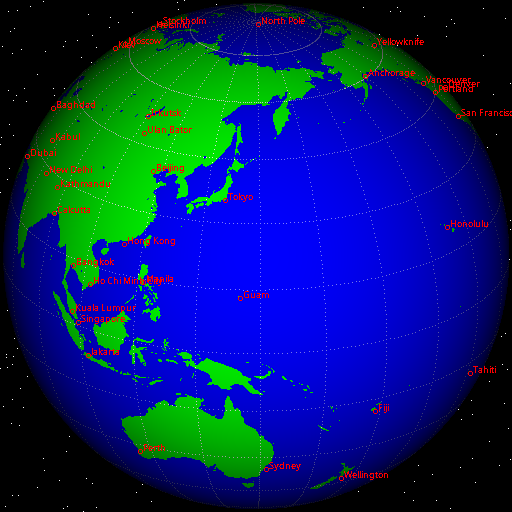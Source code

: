 @startuml Samples
xearth
 61.17  -150.00  "Anchorage"         # Alaska, USA
 38.00    23.73  "Athens"            # Greece
  33.4     44.4  "Baghdad"           # Iraq
 13.73   100.50  "Bangkok"           # Thailand
 39.92   116.43  "Beijing"           # China
 52.53    13.42  "Berlin"            # Germany
  32.3    -64.7  "Bermuda"           # Bermuda
 42.33   -71.08  "Boston"            # Massachusetts, USA
 -15.8    -47.9  "Brasilia"          # Brazil
  -4.2     15.3  "Brazzaville"       # Congo
-34.67   -58.50  "Buenos Aires"      # Argentina
 31.05    31.25  "Cairo"             # Egypt
  22.5     88.3  "Calcutta"          # India
-33.93    18.47  "Cape Town"         # South Africa
  33.6     -7.6  "Casablanca"        # Morocco (Rabat?)
 41.83   -87.75  "Chicago"           # Illinois, USA
 32.78   -96.80  "Dallas"            # Texas, USA
 28.63    77.20  "New Delhi"         # India
 39.75  -105.00  "Denver"            # Colorado, USA
 24.23    55.28  "Dubai"             # UAE (Abu Dhabi?)
 -27.1   -109.4  "Easter Island"     # Easter Island
 -18.0    178.1  "Fiji"              # Fiji
  13.5    144.8  "Guam"              # Guam
 60.13    25.00  "Helsinki"          # Finland
  22.2    114.1  "Hong Kong"         # Hong Kong
 21.32  -157.83  "Honolulu"          # Hawaii, USA
  52.2    104.3  "Irkutsk"           # Irkutsk, Russia
  41.0     29.0  "Istanbul"          # Turkey (Ankara?)
 -6.13   106.75  "Jakarta"           # Indonesia
  31.8     35.2  "Jerusalem"         # Israel
  34.5     69.2  "Kabul"             # Afghanistan
  27.7     85.3  "Kathmandu"         # Nepal
  50.4     30.5  "Kiev"              # Ukraine
  3.13   101.70  "Kuala Lumpur"      # Malaysia
  6.45     3.47  "Lagos"             # Nigeria
-12.10   -77.05  "Lima"              # Peru
 51.50    -0.17  "London"            # United Kingdom
 40.42    -3.72  "Madrid"            # Spain
  14.6    121.0  "Manila"            # The Phillipines
  21.5     39.8  "Mecca"             # Saudi Arabia
  19.4    -99.1  "Mexico City"       # Mexico
  25.8    -80.2  "Miami"             # Florida, USA
   6.2    -10.8  "Monrovia"          # Liberia
  45.5    -73.5  "Montreal"          # Quebec, Canada
 55.75    37.70  "Moscow"            # Russia
 -1.28    36.83  "Nairobi"           # Kenya
 59.93    10.75  "Oslo"              # Norway
 48.87     2.33  "Paris"             # France
 -32.0    115.9  "Perth"             # Australia
  45.5   -122.5  "Portland"          # Oregon, USA
  -0.2    -78.5  "Quito"             # Ecuador
 64.15   -21.97  "Reykjavik"         # Iceland
-22.88   -43.28  "Rio de Janeiro"    # Brazil
 41.88    12.50  "Rome"              # Italy
  11.0    106.7  "Ho Chi Minh City"  # Vietnam (Hanoi?)
 37.75  -122.45  "San Francisco"     # California, USA
  9.98   -84.07  "San Jose"          # Costa Rica
  18.5    -66.1  "San Juan"          # Puerto Rico
 -33.5    -70.7  "Santiago"          # Chile
   1.2    103.9  "Singapore"         # Singapore
 42.67    23.30  "Sofia"             # Bulgaria
 59.33    18.08  "Stockholm"         # Sweden
-33.92   151.17  "Sydney"            # Australia
 -17.6   -149.5  "Tahiti"            # Tahiti
  16.8     -3.0  "Timbuktu"          # Mali (Bamako?)
 35.67   139.75  "Tokyo"             # Japan
 43.70   -79.42  "Toronto"           # Ontario, Canada
  32.9     13.2  "Tripoli"           # Libya
  47.9    106.9  "Ulan Bator"        # Mongolia
 49.22  -123.10  "Vancouver"         # B.C., Canada
 48.22    16.37  "Vienna"            # Austria
  38.9    -77.0  "Washington"        # United States
-41.28   174.78  "Wellington"        # New Zealand
  62.5   -114.3  "Yellowknife"       # N.T., Canada
 90.00     0.00  "North Pole"        # North Pole
-90.00     0.00  "South Pole"        # South Pole
@enduml